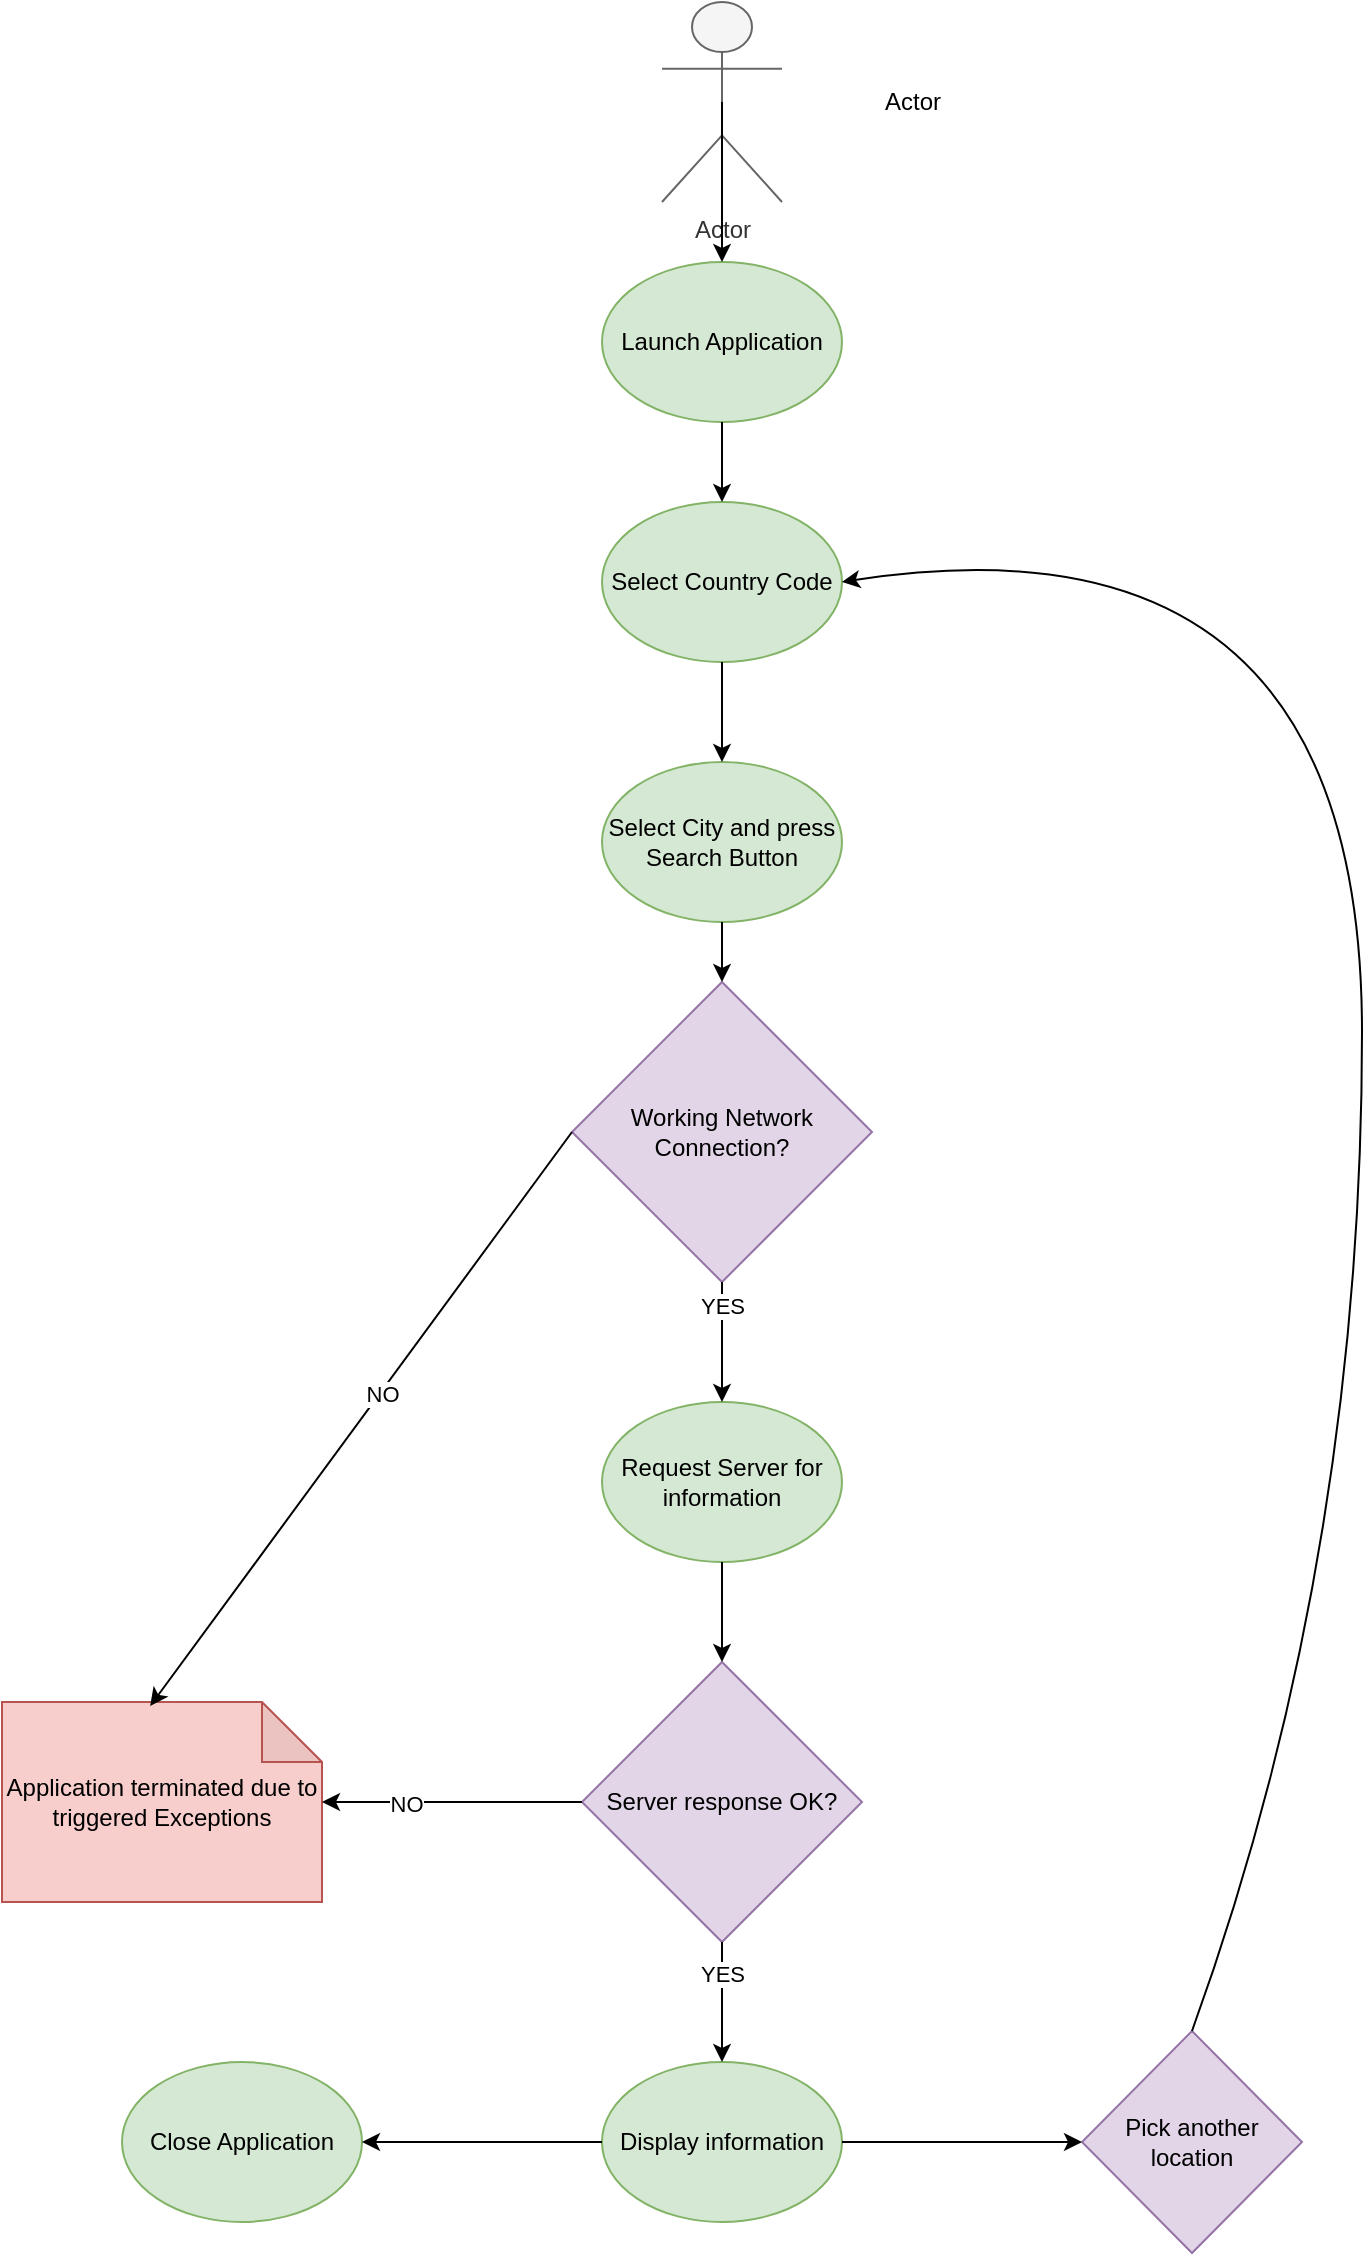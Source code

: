 <mxfile version="13.7.9" type="embed"><diagram id="7SXH7T6Oli7JSwVNmPwI" name="Page-1"><mxGraphModel dx="1727" dy="1103" grid="1" gridSize="10" guides="1" tooltips="1" connect="1" arrows="1" fold="1" page="1" pageScale="1" pageWidth="827" pageHeight="1169" math="0" shadow="0"><root><mxCell id="0"/><mxCell id="1" parent="0"/><mxCell id="MDXTBFEAtSUmrH2vsLVY-1" value="Actor" style="shape=umlActor;verticalLabelPosition=bottom;verticalAlign=top;html=1;outlineConnect=0;fillColor=#f5f5f5;strokeColor=#666666;fontColor=#333333;" parent="1" vertex="1"><mxGeometry x="340" y="10" width="60" height="100" as="geometry"/></mxCell><mxCell id="MDXTBFEAtSUmrH2vsLVY-2" value="&lt;font color=&quot;#000000&quot;&gt;Select Country Code&lt;/font&gt;" style="ellipse;whiteSpace=wrap;html=1;fillColor=#d5e8d4;strokeColor=#82b366;" parent="1" vertex="1"><mxGeometry x="310" y="260" width="120" height="80" as="geometry"/></mxCell><mxCell id="MDXTBFEAtSUmrH2vsLVY-3" value="&lt;font color=&quot;#000000&quot;&gt;Select City and press Search Button&lt;/font&gt;" style="ellipse;whiteSpace=wrap;html=1;fillColor=#d5e8d4;strokeColor=#82b366;" parent="1" vertex="1"><mxGeometry x="310" y="390" width="120" height="80" as="geometry"/></mxCell><mxCell id="MDXTBFEAtSUmrH2vsLVY-4" value="&lt;font color=&quot;#000000&quot;&gt;Working Network Connection?&lt;/font&gt;" style="rhombus;whiteSpace=wrap;html=1;fillColor=#e1d5e7;strokeColor=#9673a6;" parent="1" vertex="1"><mxGeometry x="295" y="500" width="150" height="150" as="geometry"/></mxCell><mxCell id="MDXTBFEAtSUmrH2vsLVY-5" value="&lt;font color=&quot;#000000&quot;&gt;Request Server for information&lt;/font&gt;" style="ellipse;whiteSpace=wrap;html=1;fillColor=#d5e8d4;strokeColor=#82b366;" parent="1" vertex="1"><mxGeometry x="310" y="710" width="120" height="80" as="geometry"/></mxCell><mxCell id="MDXTBFEAtSUmrH2vsLVY-7" value="&lt;font color=&quot;#000000&quot;&gt;Server response OK?&lt;/font&gt;" style="rhombus;whiteSpace=wrap;html=1;fillColor=#e1d5e7;strokeColor=#9673a6;" parent="1" vertex="1"><mxGeometry x="300" y="840" width="140" height="140" as="geometry"/></mxCell><mxCell id="MDXTBFEAtSUmrH2vsLVY-8" value="&lt;font color=&quot;#000000&quot;&gt;Display information&lt;/font&gt;" style="ellipse;whiteSpace=wrap;html=1;fillColor=#d5e8d4;strokeColor=#82b366;" parent="1" vertex="1"><mxGeometry x="310" y="1040" width="120" height="80" as="geometry"/></mxCell><mxCell id="MDXTBFEAtSUmrH2vsLVY-9" value="&lt;font color=&quot;#000000&quot;&gt;Pick another location&lt;/font&gt;" style="rhombus;whiteSpace=wrap;html=1;fillColor=#e1d5e7;strokeColor=#9673a6;" parent="1" vertex="1"><mxGeometry x="550" y="1024.5" width="110" height="111" as="geometry"/></mxCell><mxCell id="MDXTBFEAtSUmrH2vsLVY-11" value="&lt;font color=&quot;#000000&quot;&gt;Application terminated due to triggered Exceptions&lt;/font&gt;" style="shape=note;whiteSpace=wrap;html=1;backgroundOutline=1;darkOpacity=0.05;fillColor=#f8cecc;strokeColor=#b85450;" parent="1" vertex="1"><mxGeometry x="10" y="860" width="160" height="100" as="geometry"/></mxCell><mxCell id="MDXTBFEAtSUmrH2vsLVY-14" value="" style="endArrow=classic;html=1;exitX=0;exitY=0.5;exitDx=0;exitDy=0;entryX=0.463;entryY=0.02;entryDx=0;entryDy=0;entryPerimeter=0;" parent="1" source="MDXTBFEAtSUmrH2vsLVY-4" target="MDXTBFEAtSUmrH2vsLVY-11" edge="1"><mxGeometry width="50" height="50" relative="1" as="geometry"><mxPoint x="120" y="610" as="sourcePoint"/><mxPoint x="170" y="560" as="targetPoint"/></mxGeometry></mxCell><mxCell id="MDXTBFEAtSUmrH2vsLVY-15" value="NO" style="edgeLabel;html=1;align=center;verticalAlign=middle;resizable=0;points=[];" parent="MDXTBFEAtSUmrH2vsLVY-14" vertex="1" connectable="0"><mxGeometry x="-0.091" y="1" relative="1" as="geometry"><mxPoint as="offset"/></mxGeometry></mxCell><mxCell id="MDXTBFEAtSUmrH2vsLVY-16" value="" style="endArrow=classic;html=1;exitX=0;exitY=0.5;exitDx=0;exitDy=0;" parent="1" source="MDXTBFEAtSUmrH2vsLVY-7" target="MDXTBFEAtSUmrH2vsLVY-11" edge="1"><mxGeometry width="50" height="50" relative="1" as="geometry"><mxPoint x="210" y="1030" as="sourcePoint"/><mxPoint x="260" y="980" as="targetPoint"/></mxGeometry></mxCell><mxCell id="MDXTBFEAtSUmrH2vsLVY-17" value="NO" style="edgeLabel;html=1;align=center;verticalAlign=middle;resizable=0;points=[];" parent="MDXTBFEAtSUmrH2vsLVY-16" vertex="1" connectable="0"><mxGeometry x="0.365" y="1" relative="1" as="geometry"><mxPoint as="offset"/></mxGeometry></mxCell><mxCell id="MDXTBFEAtSUmrH2vsLVY-19" value="&lt;font color=&quot;#000000&quot;&gt;Launch Application&lt;/font&gt;" style="ellipse;whiteSpace=wrap;html=1;fillColor=#d5e8d4;strokeColor=#82b366;" parent="1" vertex="1"><mxGeometry x="310" y="140" width="120" height="80" as="geometry"/></mxCell><mxCell id="MDXTBFEAtSUmrH2vsLVY-20" value="" style="endArrow=classic;html=1;exitX=0.5;exitY=0.5;exitDx=0;exitDy=0;exitPerimeter=0;entryX=0.5;entryY=0;entryDx=0;entryDy=0;" parent="1" source="MDXTBFEAtSUmrH2vsLVY-1" target="MDXTBFEAtSUmrH2vsLVY-19" edge="1"><mxGeometry width="50" height="50" relative="1" as="geometry"><mxPoint x="160" y="150" as="sourcePoint"/><mxPoint x="210" y="100" as="targetPoint"/></mxGeometry></mxCell><mxCell id="MDXTBFEAtSUmrH2vsLVY-21" value="" style="endArrow=classic;html=1;exitX=0.5;exitY=1;exitDx=0;exitDy=0;entryX=0.5;entryY=0;entryDx=0;entryDy=0;" parent="1" source="MDXTBFEAtSUmrH2vsLVY-19" target="MDXTBFEAtSUmrH2vsLVY-2" edge="1"><mxGeometry width="50" height="50" relative="1" as="geometry"><mxPoint x="220" y="240" as="sourcePoint"/><mxPoint x="270" y="190" as="targetPoint"/></mxGeometry></mxCell><mxCell id="MDXTBFEAtSUmrH2vsLVY-22" value="" style="endArrow=classic;html=1;exitX=0.5;exitY=1;exitDx=0;exitDy=0;entryX=0.5;entryY=0;entryDx=0;entryDy=0;" parent="1" source="MDXTBFEAtSUmrH2vsLVY-2" target="MDXTBFEAtSUmrH2vsLVY-3" edge="1"><mxGeometry width="50" height="50" relative="1" as="geometry"><mxPoint x="230" y="390" as="sourcePoint"/><mxPoint x="280" y="340" as="targetPoint"/></mxGeometry></mxCell><mxCell id="MDXTBFEAtSUmrH2vsLVY-23" value="" style="endArrow=classic;html=1;exitX=0.5;exitY=1;exitDx=0;exitDy=0;entryX=0.5;entryY=0;entryDx=0;entryDy=0;" parent="1" source="MDXTBFEAtSUmrH2vsLVY-3" target="MDXTBFEAtSUmrH2vsLVY-4" edge="1"><mxGeometry width="50" height="50" relative="1" as="geometry"><mxPoint x="210" y="470" as="sourcePoint"/><mxPoint x="260" y="420" as="targetPoint"/></mxGeometry></mxCell><mxCell id="MDXTBFEAtSUmrH2vsLVY-24" value="" style="endArrow=classic;html=1;exitX=0.5;exitY=1;exitDx=0;exitDy=0;entryX=0.5;entryY=0;entryDx=0;entryDy=0;" parent="1" source="MDXTBFEAtSUmrH2vsLVY-4" target="MDXTBFEAtSUmrH2vsLVY-5" edge="1"><mxGeometry width="50" height="50" relative="1" as="geometry"><mxPoint x="480" y="660" as="sourcePoint"/><mxPoint x="530" y="610" as="targetPoint"/></mxGeometry></mxCell><mxCell id="MDXTBFEAtSUmrH2vsLVY-36" value="YES" style="edgeLabel;html=1;align=center;verticalAlign=middle;resizable=0;points=[];" parent="MDXTBFEAtSUmrH2vsLVY-24" vertex="1" connectable="0"><mxGeometry x="-0.6" relative="1" as="geometry"><mxPoint as="offset"/></mxGeometry></mxCell><mxCell id="MDXTBFEAtSUmrH2vsLVY-25" value="" style="endArrow=classic;html=1;exitX=0.5;exitY=1;exitDx=0;exitDy=0;entryX=0.5;entryY=0;entryDx=0;entryDy=0;" parent="1" source="MDXTBFEAtSUmrH2vsLVY-5" target="MDXTBFEAtSUmrH2vsLVY-7" edge="1"><mxGeometry width="50" height="50" relative="1" as="geometry"><mxPoint x="650" y="800" as="sourcePoint"/><mxPoint x="700" y="750" as="targetPoint"/></mxGeometry></mxCell><mxCell id="MDXTBFEAtSUmrH2vsLVY-26" value="" style="endArrow=classic;html=1;entryX=0.5;entryY=0;entryDx=0;entryDy=0;" parent="1" source="MDXTBFEAtSUmrH2vsLVY-7" target="MDXTBFEAtSUmrH2vsLVY-8" edge="1"><mxGeometry width="50" height="50" relative="1" as="geometry"><mxPoint x="180" y="1040" as="sourcePoint"/><mxPoint x="230" y="990" as="targetPoint"/></mxGeometry></mxCell><mxCell id="MDXTBFEAtSUmrH2vsLVY-38" value="YES" style="edgeLabel;html=1;align=center;verticalAlign=middle;resizable=0;points=[];" parent="MDXTBFEAtSUmrH2vsLVY-26" vertex="1" connectable="0"><mxGeometry x="-0.467" relative="1" as="geometry"><mxPoint as="offset"/></mxGeometry></mxCell><mxCell id="MDXTBFEAtSUmrH2vsLVY-27" value="" style="endArrow=classic;html=1;exitX=1;exitY=0.5;exitDx=0;exitDy=0;" parent="1" source="MDXTBFEAtSUmrH2vsLVY-8" target="MDXTBFEAtSUmrH2vsLVY-9" edge="1"><mxGeometry width="50" height="50" relative="1" as="geometry"><mxPoint x="230" y="1120" as="sourcePoint"/><mxPoint x="280" y="1070" as="targetPoint"/></mxGeometry></mxCell><mxCell id="MDXTBFEAtSUmrH2vsLVY-28" value="&lt;font color=&quot;#000000&quot;&gt;Close Application&lt;/font&gt;" style="ellipse;whiteSpace=wrap;html=1;fillColor=#d5e8d4;strokeColor=#82b366;" parent="1" vertex="1"><mxGeometry x="70" y="1040" width="120" height="80" as="geometry"/></mxCell><mxCell id="MDXTBFEAtSUmrH2vsLVY-30" value="" style="endArrow=classic;html=1;exitX=0;exitY=0.5;exitDx=0;exitDy=0;entryX=1;entryY=0.5;entryDx=0;entryDy=0;" parent="1" source="MDXTBFEAtSUmrH2vsLVY-8" target="MDXTBFEAtSUmrH2vsLVY-28" edge="1"><mxGeometry width="50" height="50" relative="1" as="geometry"><mxPoint x="230" y="1050" as="sourcePoint"/><mxPoint x="280" y="1000" as="targetPoint"/></mxGeometry></mxCell><mxCell id="MDXTBFEAtSUmrH2vsLVY-35" value="" style="curved=1;endArrow=classic;html=1;exitX=0.5;exitY=0;exitDx=0;exitDy=0;entryX=1;entryY=0.5;entryDx=0;entryDy=0;" parent="1" source="MDXTBFEAtSUmrH2vsLVY-9" target="MDXTBFEAtSUmrH2vsLVY-2" edge="1"><mxGeometry width="50" height="50" relative="1" as="geometry"><mxPoint x="640" y="790" as="sourcePoint"/><mxPoint x="690" y="740" as="targetPoint"/><Array as="points"><mxPoint x="690" y="790"/><mxPoint x="690" y="260"/></Array></mxGeometry></mxCell><mxCell id="2" value="Actor&lt;br&gt;" style="text;html=1;align=center;verticalAlign=middle;resizable=0;points=[];autosize=1;" vertex="1" parent="1"><mxGeometry x="445" y="50" width="40" height="20" as="geometry"/></mxCell></root></mxGraphModel></diagram></mxfile>